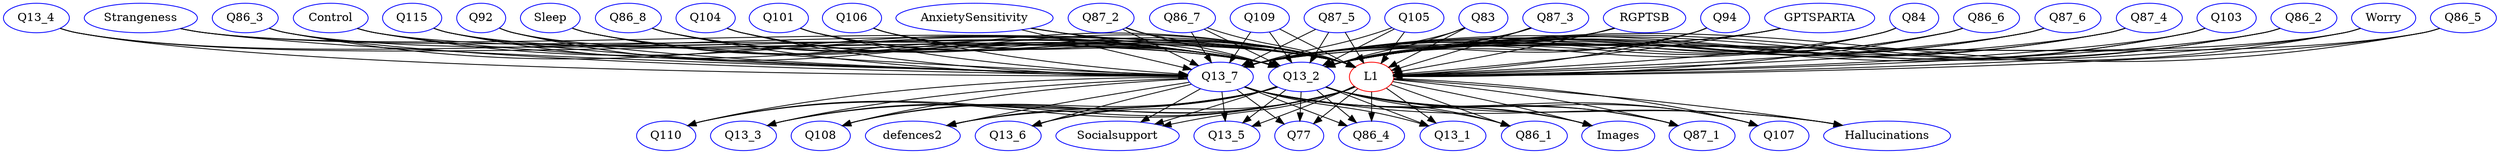digraph {
Q87_6 [color = blue]; Q13_1 [color = blue]; Q86_1 [color = blue]; Images [color = blue]; Q87_4 [color = blue]; Q103 [color = blue]; Q86_2 [color = blue]; Worry [color = blue]; Q86_5 [color = blue]; Q13_4 [color = blue]; Q87_1 [color = blue]; Strangeness [color = blue]; Q13_7 [color = blue]; Q86_3 [color = blue]; Q107 [color = blue]; Control [color = blue]; Hallucinations [color = blue]; Q115 [color = blue]; Q92 [color = blue]; Sleep [color = blue]; Q86_8 [color = blue]; Q110 [color = blue]; Q104 [color = blue]; Q13_3 [color = blue]; Q101 [color = blue]; Q106 [color = blue]; Q13_2 [color = blue]; Q108 [color = blue]; defences2 [color = blue]; Q13_6 [color = blue]; AnxietySensitivity [color = blue]; Q87_2 [color = blue]; Socialsupport [color = blue]; Q86_7 [color = blue]; Q109 [color = blue]; Q87_5 [color = blue]; L1 [color = red]; Q13_5 [color = blue]; Q105 [color = blue]; Q77 [color = blue]; Q83 [color = blue]; Q87_3 [color = blue]; RGPTSB [color = blue]; Q86_4 [color = blue]; Q94 [color = blue]; GPTSPARTA [color = blue]; Q84 [color = blue]; Q86_6 [color = blue]; 
subgraph Undirected {
edge [dir=none, color=black]
}

subgraph Directed {
edge [color=black]
Control -> Q13_2
Worry -> Q13_7
Sleep -> Q13_2
Q13_2 -> Q13_1
Q87_5 -> Q13_2
Q94 -> L1
Q105 -> Q13_2
Q94 -> Q13_7
Q106 -> Q13_2
Q83 -> Q13_7
Q13_7 -> Q13_6
Q92 -> Q13_2
Q86_8 -> Q13_2
L1 -> Hallucinations
L1 -> Q107
L1 -> Q86_1
Q86_7 -> L1
Q86_7 -> Q13_7
Q109 -> Q13_2
Q83 -> Q13_2
Strangeness -> L1
Q84 -> L1
Q13_4 -> Q13_2
Q103 -> Q13_2
Strangeness -> Q13_7
Q84 -> Q13_7
Q86_3 -> Q13_2
Q87_6 -> L1
Q87_2 -> L1
Q87_6 -> Q13_7
Q13_2 -> Q13_6
Q86_5 -> L1
GPTSPARTA -> Q13_2
Q13_2 -> Hallucinations
Q13_2 -> Q86_1
Q86_2 -> Q13_2
AnxietySensitivity -> Q13_2
L1 -> Q13_3
Worry -> Q13_2
Q101 -> L1
Q101 -> Q13_7
Q13_7 -> Images
L1 -> Images
Q115 -> L1
Q13_7 -> Hallucinations
Q13_7 -> Q107
Q13_7 -> Q13_5
Q13_7 -> Q86_1
L1 -> Q13_5
Q87_4 -> L1
L1 -> Q110
Q87_4 -> Q13_7
L1 -> Q87_1
Q94 -> Q13_2
Q104 -> L1
Q87_3 -> L1
Q104 -> Q13_7
Q87_3 -> Q13_7
Q87_2 -> Q13_7
Q92 -> L1
Q13_2 -> Images
Q86_7 -> Q13_2
Q86_5 -> Q13_7
Q13_2 -> Q107
Q13_2 -> Q13_5
Q86_6 -> L1
Q86_6 -> Q13_7
Q13_2 -> Q87_1
Strangeness -> Q13_2
Q84 -> Q13_2
L1 -> Q86_4
L1 -> Socialsupport
Q87_6 -> Q13_2
Q13_4 -> L1
Q103 -> L1
L1 -> Q77
Q86_3 -> L1
L1 -> defences2
Q13_7 -> Q13_3
RGPTSB -> L1
RGPTSB -> Q13_7
Q13_7 -> Q108
Control -> L1
L1 -> Q108
Control -> Q13_7
Q115 -> Q13_7
Q13_7 -> Q110
L1 -> Q13_1
Q13_7 -> Q87_1
Sleep -> L1
Q101 -> Q13_2
Q87_5 -> L1
Sleep -> Q13_7
Q13_2 -> Q13_3
Q105 -> L1
Worry -> L1
Q106 -> L1
Q105 -> Q13_7
Q106 -> Q13_7
Q115 -> Q13_2
Q13_2 -> Q108
Q87_4 -> Q13_2
Q86_8 -> L1
Q92 -> Q13_7
Q86_8 -> Q13_7
Q13_2 -> Q110
Q13_7 -> Q86_4
Q13_7 -> Socialsupport
Q109 -> L1
Q104 -> Q13_2
Q87_3 -> Q13_2
Q109 -> Q13_7
Q83 -> L1
Q87_2 -> Q13_2
Q13_7 -> Q77
Q13_4 -> Q13_7
L1 -> Q13_6
Q103 -> Q13_7
Q13_7 -> defences2
Q86_5 -> Q13_2
Q86_3 -> Q13_7
Q86_6 -> Q13_2
GPTSPARTA -> L1
GPTSPARTA -> Q13_7
Q13_2 -> Q86_4
Q86_2 -> L1
AnxietySensitivity -> L1
Q86_2 -> Q13_7
Q13_7 -> Q13_1
Q13_2 -> Socialsupport
AnxietySensitivity -> Q13_7
Q13_2 -> Q77
RGPTSB -> Q13_2
Q13_2 -> defences2
Q87_5 -> Q13_7
}

}
